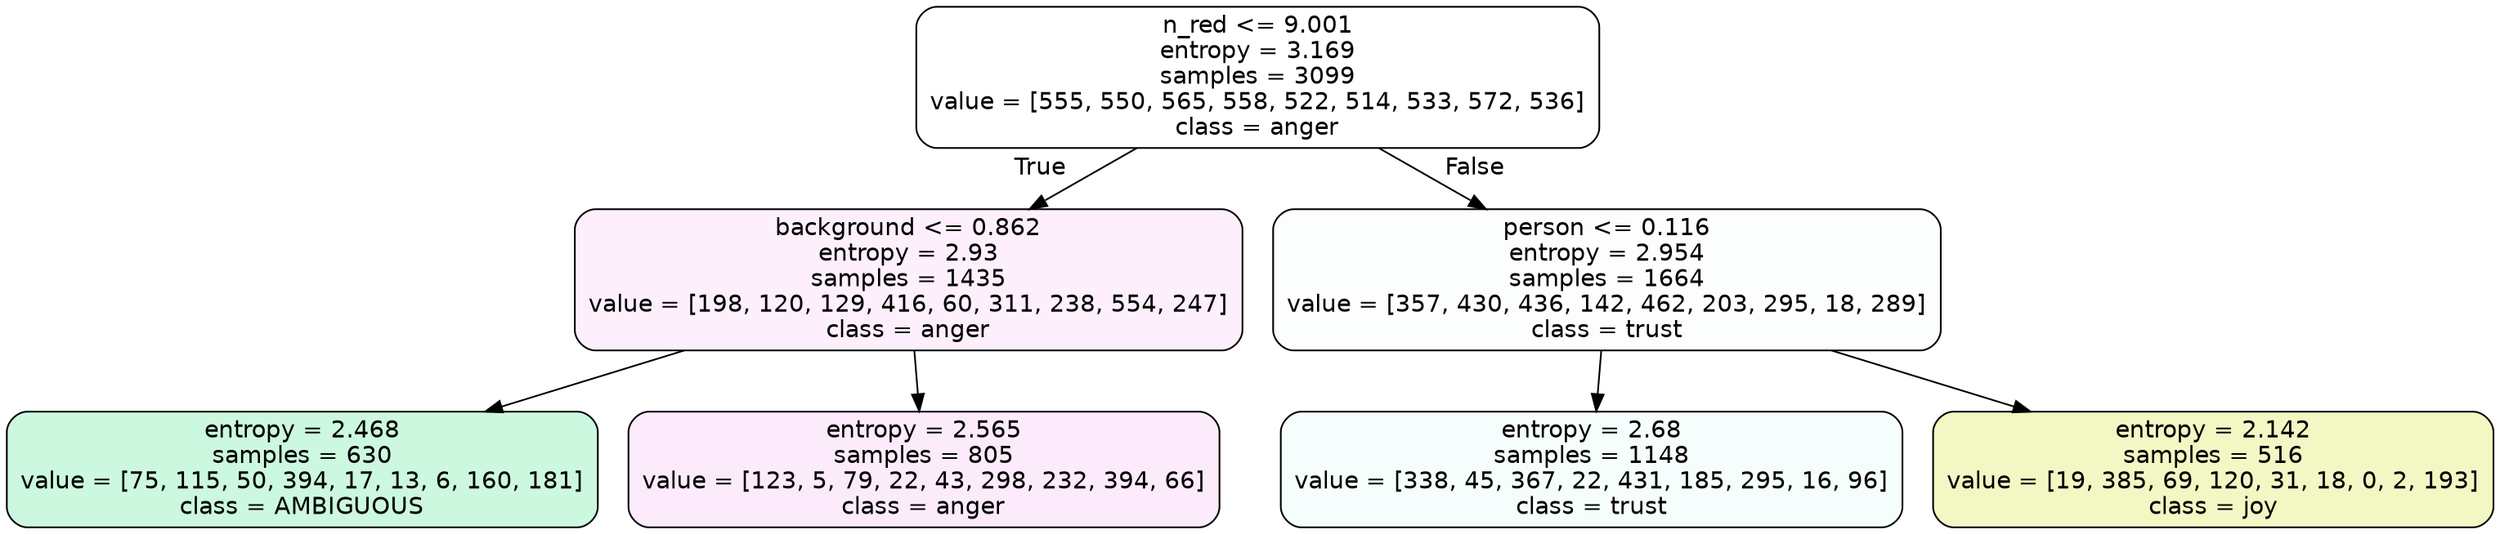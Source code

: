 digraph Tree {
node [shape=box, style="filled, rounded", color="black", fontname=helvetica] ;
edge [fontname=helvetica] ;
0 [label="n_red <= 9.001\nentropy = 3.169\nsamples = 3099\nvalue = [555, 550, 565, 558, 522, 514, 533, 572, 536]\nclass = anger", fillcolor="#e539d700"] ;
1 [label="background <= 0.862\nentropy = 2.93\nsamples = 1435\nvalue = [198, 120, 129, 416, 60, 311, 238, 554, 247]\nclass = anger", fillcolor="#e539d713"] ;
0 -> 1 [labeldistance=2.5, labelangle=45, headlabel="True"] ;
2 [label="entropy = 2.468\nsamples = 630\nvalue = [75, 115, 50, 394, 17, 13, 6, 160, 181]\nclass = AMBIGUOUS", fillcolor="#39e58141"] ;
1 -> 2 ;
3 [label="entropy = 2.565\nsamples = 805\nvalue = [123, 5, 79, 22, 43, 298, 232, 394, 66]\nclass = anger", fillcolor="#e539d719"] ;
1 -> 3 ;
4 [label="person <= 0.116\nentropy = 2.954\nsamples = 1664\nvalue = [357, 430, 436, 142, 462, 203, 295, 18, 289]\nclass = trust", fillcolor="#39d7e503"] ;
0 -> 4 [labeldistance=2.5, labelangle=-45, headlabel="False"] ;
5 [label="entropy = 2.68\nsamples = 1148\nvalue = [338, 45, 367, 22, 431, 185, 295, 16, 96]\nclass = trust", fillcolor="#39d7e50b"] ;
4 -> 5 ;
6 [label="entropy = 2.142\nsamples = 516\nvalue = [19, 385, 69, 120, 31, 18, 0, 2, 193]\nclass = joy", fillcolor="#d7e5394c"] ;
4 -> 6 ;
}